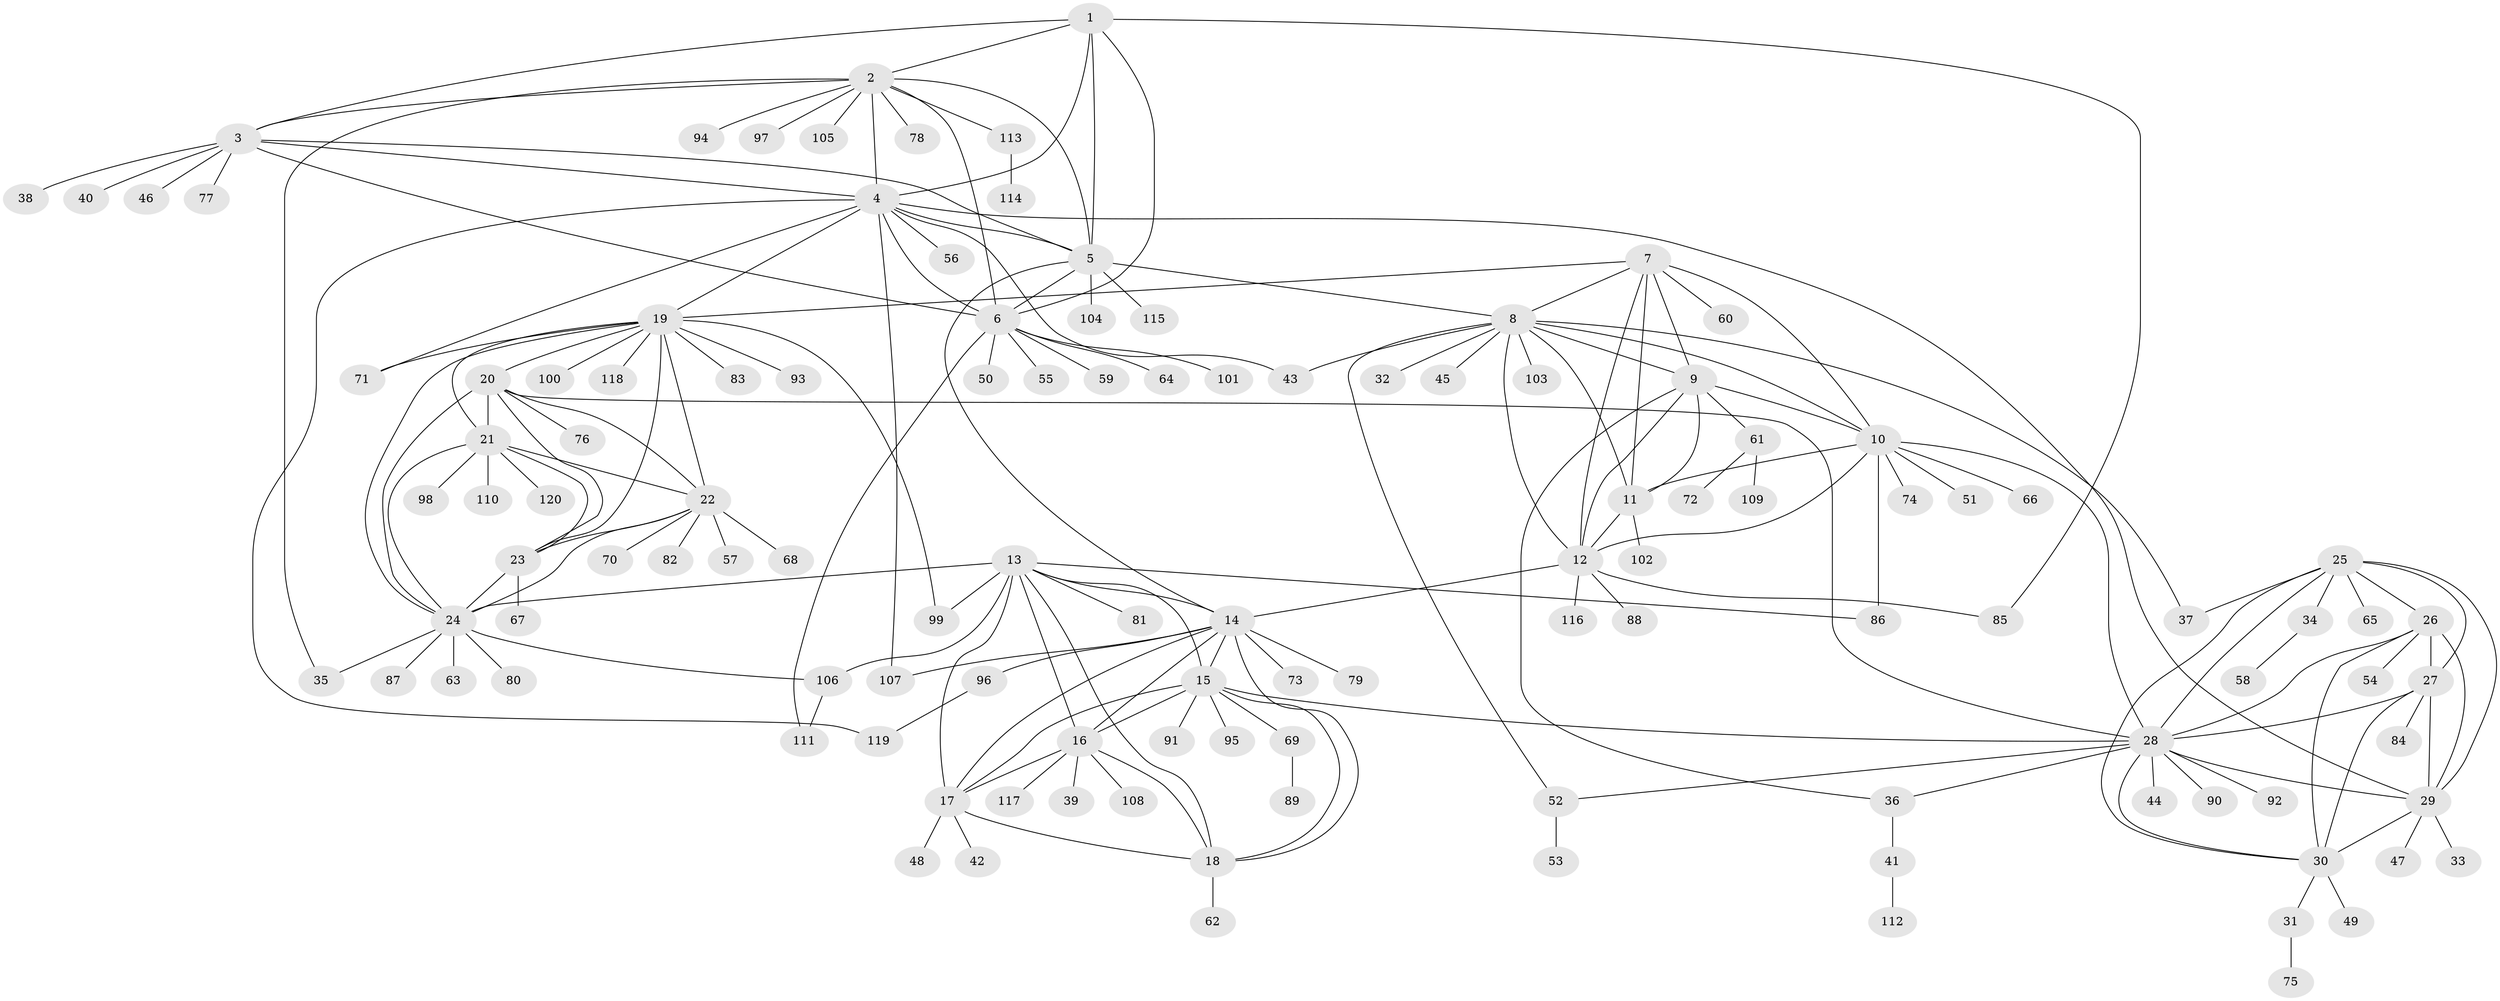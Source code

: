 // coarse degree distribution, {6: 0.03333333333333333, 3: 0.016666666666666666, 1: 0.8, 11: 0.016666666666666666, 10: 0.03333333333333333, 2: 0.03333333333333333, 7: 0.03333333333333333, 8: 0.016666666666666666, 14: 0.016666666666666666}
// Generated by graph-tools (version 1.1) at 2025/57/03/04/25 21:57:14]
// undirected, 120 vertices, 188 edges
graph export_dot {
graph [start="1"]
  node [color=gray90,style=filled];
  1;
  2;
  3;
  4;
  5;
  6;
  7;
  8;
  9;
  10;
  11;
  12;
  13;
  14;
  15;
  16;
  17;
  18;
  19;
  20;
  21;
  22;
  23;
  24;
  25;
  26;
  27;
  28;
  29;
  30;
  31;
  32;
  33;
  34;
  35;
  36;
  37;
  38;
  39;
  40;
  41;
  42;
  43;
  44;
  45;
  46;
  47;
  48;
  49;
  50;
  51;
  52;
  53;
  54;
  55;
  56;
  57;
  58;
  59;
  60;
  61;
  62;
  63;
  64;
  65;
  66;
  67;
  68;
  69;
  70;
  71;
  72;
  73;
  74;
  75;
  76;
  77;
  78;
  79;
  80;
  81;
  82;
  83;
  84;
  85;
  86;
  87;
  88;
  89;
  90;
  91;
  92;
  93;
  94;
  95;
  96;
  97;
  98;
  99;
  100;
  101;
  102;
  103;
  104;
  105;
  106;
  107;
  108;
  109;
  110;
  111;
  112;
  113;
  114;
  115;
  116;
  117;
  118;
  119;
  120;
  1 -- 2;
  1 -- 3;
  1 -- 4;
  1 -- 5;
  1 -- 6;
  1 -- 85;
  2 -- 3;
  2 -- 4;
  2 -- 5;
  2 -- 6;
  2 -- 35;
  2 -- 78;
  2 -- 94;
  2 -- 97;
  2 -- 105;
  2 -- 113;
  3 -- 4;
  3 -- 5;
  3 -- 6;
  3 -- 38;
  3 -- 40;
  3 -- 46;
  3 -- 77;
  4 -- 5;
  4 -- 6;
  4 -- 19;
  4 -- 29;
  4 -- 43;
  4 -- 56;
  4 -- 71;
  4 -- 107;
  4 -- 119;
  5 -- 6;
  5 -- 8;
  5 -- 14;
  5 -- 104;
  5 -- 115;
  6 -- 50;
  6 -- 55;
  6 -- 59;
  6 -- 64;
  6 -- 101;
  6 -- 111;
  7 -- 8;
  7 -- 9;
  7 -- 10;
  7 -- 11;
  7 -- 12;
  7 -- 19;
  7 -- 60;
  8 -- 9;
  8 -- 10;
  8 -- 11;
  8 -- 12;
  8 -- 32;
  8 -- 37;
  8 -- 43;
  8 -- 45;
  8 -- 52;
  8 -- 103;
  9 -- 10;
  9 -- 11;
  9 -- 12;
  9 -- 36;
  9 -- 61;
  10 -- 11;
  10 -- 12;
  10 -- 28;
  10 -- 51;
  10 -- 66;
  10 -- 74;
  10 -- 86;
  11 -- 12;
  11 -- 102;
  12 -- 14;
  12 -- 85;
  12 -- 88;
  12 -- 116;
  13 -- 14;
  13 -- 15;
  13 -- 16;
  13 -- 17;
  13 -- 18;
  13 -- 24;
  13 -- 81;
  13 -- 86;
  13 -- 99;
  13 -- 106;
  14 -- 15;
  14 -- 16;
  14 -- 17;
  14 -- 18;
  14 -- 73;
  14 -- 79;
  14 -- 96;
  14 -- 107;
  15 -- 16;
  15 -- 17;
  15 -- 18;
  15 -- 28;
  15 -- 69;
  15 -- 91;
  15 -- 95;
  16 -- 17;
  16 -- 18;
  16 -- 39;
  16 -- 108;
  16 -- 117;
  17 -- 18;
  17 -- 42;
  17 -- 48;
  18 -- 62;
  19 -- 20;
  19 -- 21;
  19 -- 22;
  19 -- 23;
  19 -- 24;
  19 -- 71;
  19 -- 83;
  19 -- 93;
  19 -- 99;
  19 -- 100;
  19 -- 118;
  20 -- 21;
  20 -- 22;
  20 -- 23;
  20 -- 24;
  20 -- 28;
  20 -- 76;
  21 -- 22;
  21 -- 23;
  21 -- 24;
  21 -- 98;
  21 -- 110;
  21 -- 120;
  22 -- 23;
  22 -- 24;
  22 -- 57;
  22 -- 68;
  22 -- 70;
  22 -- 82;
  23 -- 24;
  23 -- 67;
  24 -- 35;
  24 -- 63;
  24 -- 80;
  24 -- 87;
  24 -- 106;
  25 -- 26;
  25 -- 27;
  25 -- 28;
  25 -- 29;
  25 -- 30;
  25 -- 34;
  25 -- 37;
  25 -- 65;
  26 -- 27;
  26 -- 28;
  26 -- 29;
  26 -- 30;
  26 -- 54;
  27 -- 28;
  27 -- 29;
  27 -- 30;
  27 -- 84;
  28 -- 29;
  28 -- 30;
  28 -- 36;
  28 -- 44;
  28 -- 52;
  28 -- 90;
  28 -- 92;
  29 -- 30;
  29 -- 33;
  29 -- 47;
  30 -- 31;
  30 -- 49;
  31 -- 75;
  34 -- 58;
  36 -- 41;
  41 -- 112;
  52 -- 53;
  61 -- 72;
  61 -- 109;
  69 -- 89;
  96 -- 119;
  106 -- 111;
  113 -- 114;
}
